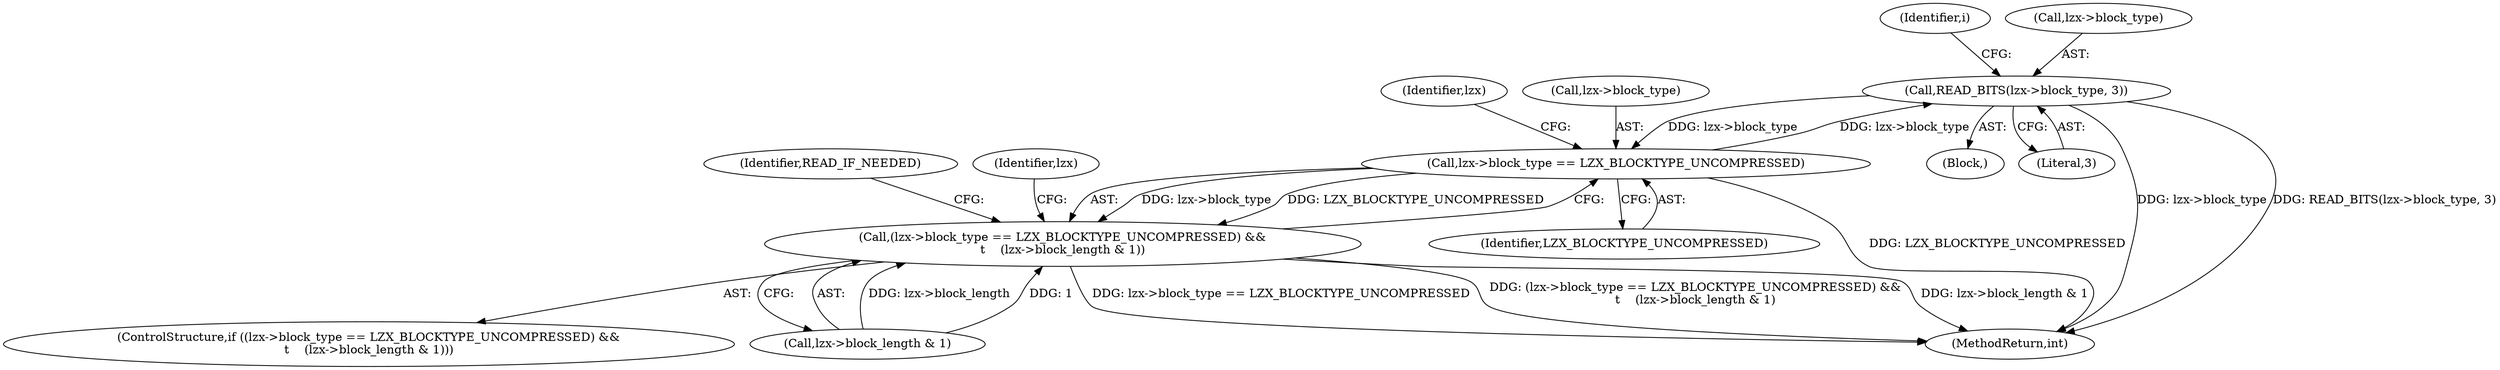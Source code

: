 digraph "0_libmspack_18b6a2cc0b87536015bedd4f7763e6b02d5aa4f3@pointer" {
"1000490" [label="(Call,READ_BITS(lzx->block_type, 3))"];
"1000476" [label="(Call,lzx->block_type == LZX_BLOCKTYPE_UNCOMPRESSED)"];
"1000490" [label="(Call,READ_BITS(lzx->block_type, 3))"];
"1000475" [label="(Call,(lzx->block_type == LZX_BLOCKTYPE_UNCOMPRESSED) &&\n\t    (lzx->block_length & 1))"];
"1000496" [label="(Identifier,i)"];
"1000483" [label="(Identifier,lzx)"];
"1000481" [label="(Call,lzx->block_length & 1)"];
"1000487" [label="(Identifier,READ_IF_NEEDED)"];
"1000490" [label="(Call,READ_BITS(lzx->block_type, 3))"];
"1000491" [label="(Call,lzx->block_type)"];
"1000475" [label="(Call,(lzx->block_type == LZX_BLOCKTYPE_UNCOMPRESSED) &&\n\t    (lzx->block_length & 1))"];
"1000480" [label="(Identifier,LZX_BLOCKTYPE_UNCOMPRESSED)"];
"1000474" [label="(ControlStructure,if ((lzx->block_type == LZX_BLOCKTYPE_UNCOMPRESSED) &&\n\t    (lzx->block_length & 1)))"];
"1000476" [label="(Call,lzx->block_type == LZX_BLOCKTYPE_UNCOMPRESSED)"];
"1000473" [label="(Block,)"];
"1000494" [label="(Literal,3)"];
"1001883" [label="(MethodReturn,int)"];
"1000492" [label="(Identifier,lzx)"];
"1000477" [label="(Call,lzx->block_type)"];
"1000490" -> "1000473"  [label="AST: "];
"1000490" -> "1000494"  [label="CFG: "];
"1000491" -> "1000490"  [label="AST: "];
"1000494" -> "1000490"  [label="AST: "];
"1000496" -> "1000490"  [label="CFG: "];
"1000490" -> "1001883"  [label="DDG: lzx->block_type"];
"1000490" -> "1001883"  [label="DDG: READ_BITS(lzx->block_type, 3)"];
"1000490" -> "1000476"  [label="DDG: lzx->block_type"];
"1000476" -> "1000490"  [label="DDG: lzx->block_type"];
"1000476" -> "1000475"  [label="AST: "];
"1000476" -> "1000480"  [label="CFG: "];
"1000477" -> "1000476"  [label="AST: "];
"1000480" -> "1000476"  [label="AST: "];
"1000483" -> "1000476"  [label="CFG: "];
"1000475" -> "1000476"  [label="CFG: "];
"1000476" -> "1001883"  [label="DDG: LZX_BLOCKTYPE_UNCOMPRESSED"];
"1000476" -> "1000475"  [label="DDG: lzx->block_type"];
"1000476" -> "1000475"  [label="DDG: LZX_BLOCKTYPE_UNCOMPRESSED"];
"1000475" -> "1000474"  [label="AST: "];
"1000475" -> "1000481"  [label="CFG: "];
"1000481" -> "1000475"  [label="AST: "];
"1000487" -> "1000475"  [label="CFG: "];
"1000492" -> "1000475"  [label="CFG: "];
"1000475" -> "1001883"  [label="DDG: lzx->block_type == LZX_BLOCKTYPE_UNCOMPRESSED"];
"1000475" -> "1001883"  [label="DDG: (lzx->block_type == LZX_BLOCKTYPE_UNCOMPRESSED) &&\n\t    (lzx->block_length & 1)"];
"1000475" -> "1001883"  [label="DDG: lzx->block_length & 1"];
"1000481" -> "1000475"  [label="DDG: lzx->block_length"];
"1000481" -> "1000475"  [label="DDG: 1"];
}
